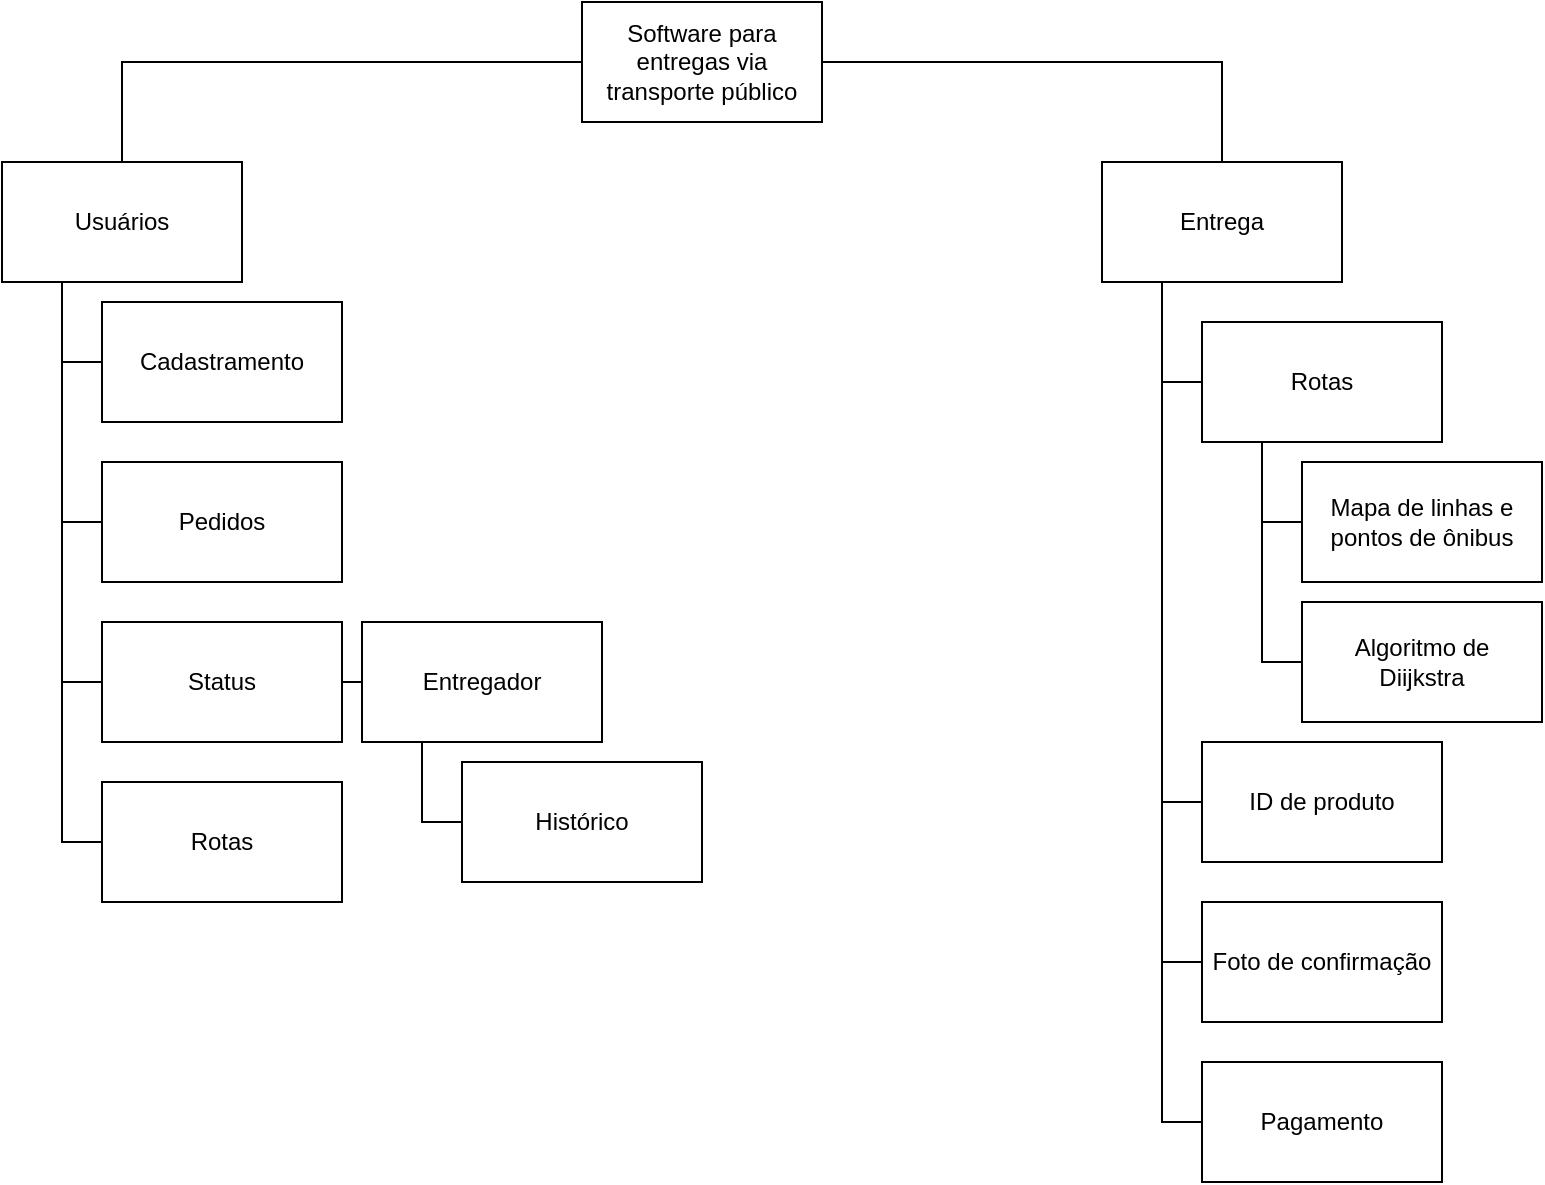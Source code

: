 <mxfile version="17.4.5" type="github">
  <diagram id="hs9ZBIwVIqsKbuHO4t1r" name="Page-1">
    <mxGraphModel dx="1038" dy="571" grid="1" gridSize="10" guides="1" tooltips="1" connect="1" arrows="1" fold="1" page="1" pageScale="1" pageWidth="827" pageHeight="1169" math="0" shadow="0">
      <root>
        <mxCell id="0" />
        <mxCell id="1" parent="0" />
        <mxCell id="kmL2_dZYYPdruxAL3Dzr-3" style="edgeStyle=orthogonalEdgeStyle;rounded=0;orthogonalLoop=1;jettySize=auto;html=1;exitX=0;exitY=0.5;exitDx=0;exitDy=0;endArrow=none;endFill=0;" edge="1" parent="1" source="kmL2_dZYYPdruxAL3Dzr-1" target="kmL2_dZYYPdruxAL3Dzr-2">
          <mxGeometry relative="1" as="geometry" />
        </mxCell>
        <mxCell id="kmL2_dZYYPdruxAL3Dzr-39" style="edgeStyle=orthogonalEdgeStyle;rounded=0;orthogonalLoop=1;jettySize=auto;html=1;exitX=1;exitY=0.5;exitDx=0;exitDy=0;entryX=0.5;entryY=0;entryDx=0;entryDy=0;endArrow=none;endFill=0;" edge="1" parent="1" source="kmL2_dZYYPdruxAL3Dzr-1" target="kmL2_dZYYPdruxAL3Dzr-14">
          <mxGeometry relative="1" as="geometry" />
        </mxCell>
        <mxCell id="kmL2_dZYYPdruxAL3Dzr-1" value="Software para&lt;br&gt;entregas via&lt;br&gt;transporte público" style="rounded=0;whiteSpace=wrap;html=1;" vertex="1" parent="1">
          <mxGeometry x="300" y="40" width="120" height="60" as="geometry" />
        </mxCell>
        <mxCell id="kmL2_dZYYPdruxAL3Dzr-9" style="edgeStyle=orthogonalEdgeStyle;rounded=0;orthogonalLoop=1;jettySize=auto;html=1;exitX=0.25;exitY=1;exitDx=0;exitDy=0;entryX=0;entryY=0.5;entryDx=0;entryDy=0;endArrow=none;endFill=0;" edge="1" parent="1" source="kmL2_dZYYPdruxAL3Dzr-2" target="kmL2_dZYYPdruxAL3Dzr-5">
          <mxGeometry relative="1" as="geometry" />
        </mxCell>
        <mxCell id="kmL2_dZYYPdruxAL3Dzr-10" style="edgeStyle=orthogonalEdgeStyle;rounded=0;orthogonalLoop=1;jettySize=auto;html=1;exitX=0.25;exitY=1;exitDx=0;exitDy=0;entryX=0;entryY=0.5;entryDx=0;entryDy=0;endArrow=none;endFill=0;" edge="1" parent="1" source="kmL2_dZYYPdruxAL3Dzr-2" target="kmL2_dZYYPdruxAL3Dzr-6">
          <mxGeometry relative="1" as="geometry" />
        </mxCell>
        <mxCell id="kmL2_dZYYPdruxAL3Dzr-20" style="edgeStyle=orthogonalEdgeStyle;rounded=0;orthogonalLoop=1;jettySize=auto;html=1;exitX=0.25;exitY=1;exitDx=0;exitDy=0;entryX=0;entryY=0.5;entryDx=0;entryDy=0;endArrow=none;endFill=0;" edge="1" parent="1" source="kmL2_dZYYPdruxAL3Dzr-2" target="kmL2_dZYYPdruxAL3Dzr-18">
          <mxGeometry relative="1" as="geometry" />
        </mxCell>
        <mxCell id="kmL2_dZYYPdruxAL3Dzr-23" style="edgeStyle=orthogonalEdgeStyle;rounded=0;orthogonalLoop=1;jettySize=auto;html=1;exitX=0.25;exitY=1;exitDx=0;exitDy=0;entryX=0;entryY=0.5;entryDx=0;entryDy=0;endArrow=none;endFill=0;" edge="1" parent="1" source="kmL2_dZYYPdruxAL3Dzr-2" target="kmL2_dZYYPdruxAL3Dzr-22">
          <mxGeometry relative="1" as="geometry" />
        </mxCell>
        <mxCell id="kmL2_dZYYPdruxAL3Dzr-2" value="Usuários" style="rounded=0;whiteSpace=wrap;html=1;" vertex="1" parent="1">
          <mxGeometry x="10" y="120" width="120" height="60" as="geometry" />
        </mxCell>
        <mxCell id="kmL2_dZYYPdruxAL3Dzr-5" value="Cadastramento" style="rounded=0;whiteSpace=wrap;html=1;" vertex="1" parent="1">
          <mxGeometry x="60" y="190" width="120" height="60" as="geometry" />
        </mxCell>
        <mxCell id="kmL2_dZYYPdruxAL3Dzr-11" style="edgeStyle=orthogonalEdgeStyle;rounded=0;orthogonalLoop=1;jettySize=auto;html=1;exitX=1;exitY=0.5;exitDx=0;exitDy=0;entryX=0;entryY=0.5;entryDx=0;entryDy=0;endArrow=none;endFill=0;" edge="1" parent="1" source="kmL2_dZYYPdruxAL3Dzr-6" target="kmL2_dZYYPdruxAL3Dzr-8">
          <mxGeometry relative="1" as="geometry" />
        </mxCell>
        <mxCell id="kmL2_dZYYPdruxAL3Dzr-6" value="Status" style="rounded=0;whiteSpace=wrap;html=1;" vertex="1" parent="1">
          <mxGeometry x="60" y="350" width="120" height="60" as="geometry" />
        </mxCell>
        <mxCell id="kmL2_dZYYPdruxAL3Dzr-13" style="edgeStyle=orthogonalEdgeStyle;rounded=0;orthogonalLoop=1;jettySize=auto;html=1;exitX=0.25;exitY=1;exitDx=0;exitDy=0;entryX=0;entryY=0.5;entryDx=0;entryDy=0;endArrow=none;endFill=0;" edge="1" parent="1" source="kmL2_dZYYPdruxAL3Dzr-8" target="kmL2_dZYYPdruxAL3Dzr-12">
          <mxGeometry relative="1" as="geometry" />
        </mxCell>
        <mxCell id="kmL2_dZYYPdruxAL3Dzr-8" value="Entregador" style="rounded=0;whiteSpace=wrap;html=1;" vertex="1" parent="1">
          <mxGeometry x="190" y="350" width="120" height="60" as="geometry" />
        </mxCell>
        <mxCell id="kmL2_dZYYPdruxAL3Dzr-12" value="Histórico" style="rounded=0;whiteSpace=wrap;html=1;" vertex="1" parent="1">
          <mxGeometry x="240" y="420" width="120" height="60" as="geometry" />
        </mxCell>
        <mxCell id="kmL2_dZYYPdruxAL3Dzr-21" style="edgeStyle=orthogonalEdgeStyle;rounded=0;orthogonalLoop=1;jettySize=auto;html=1;exitX=0.25;exitY=1;exitDx=0;exitDy=0;entryX=0;entryY=0.5;entryDx=0;entryDy=0;endArrow=none;endFill=0;" edge="1" parent="1" source="kmL2_dZYYPdruxAL3Dzr-14" target="kmL2_dZYYPdruxAL3Dzr-19">
          <mxGeometry relative="1" as="geometry" />
        </mxCell>
        <mxCell id="kmL2_dZYYPdruxAL3Dzr-25" style="edgeStyle=orthogonalEdgeStyle;rounded=0;orthogonalLoop=1;jettySize=auto;html=1;exitX=0.25;exitY=1;exitDx=0;exitDy=0;entryX=0;entryY=0.5;entryDx=0;entryDy=0;endArrow=none;endFill=0;" edge="1" parent="1" source="kmL2_dZYYPdruxAL3Dzr-14" target="kmL2_dZYYPdruxAL3Dzr-24">
          <mxGeometry relative="1" as="geometry" />
        </mxCell>
        <mxCell id="kmL2_dZYYPdruxAL3Dzr-27" style="edgeStyle=orthogonalEdgeStyle;rounded=0;orthogonalLoop=1;jettySize=auto;html=1;exitX=0.25;exitY=1;exitDx=0;exitDy=0;entryX=0;entryY=0.5;entryDx=0;entryDy=0;endArrow=none;endFill=0;" edge="1" parent="1" source="kmL2_dZYYPdruxAL3Dzr-14" target="kmL2_dZYYPdruxAL3Dzr-26">
          <mxGeometry relative="1" as="geometry" />
        </mxCell>
        <mxCell id="kmL2_dZYYPdruxAL3Dzr-31" style="edgeStyle=orthogonalEdgeStyle;rounded=0;orthogonalLoop=1;jettySize=auto;html=1;exitX=0.25;exitY=1;exitDx=0;exitDy=0;entryX=0;entryY=0.5;entryDx=0;entryDy=0;endArrow=none;endFill=0;" edge="1" parent="1" source="kmL2_dZYYPdruxAL3Dzr-14" target="kmL2_dZYYPdruxAL3Dzr-30">
          <mxGeometry relative="1" as="geometry" />
        </mxCell>
        <mxCell id="kmL2_dZYYPdruxAL3Dzr-14" value="Entrega" style="rounded=0;whiteSpace=wrap;html=1;" vertex="1" parent="1">
          <mxGeometry x="560" y="120" width="120" height="60" as="geometry" />
        </mxCell>
        <mxCell id="kmL2_dZYYPdruxAL3Dzr-18" value="Rotas" style="rounded=0;whiteSpace=wrap;html=1;" vertex="1" parent="1">
          <mxGeometry x="60" y="430" width="120" height="60" as="geometry" />
        </mxCell>
        <mxCell id="kmL2_dZYYPdruxAL3Dzr-42" style="edgeStyle=orthogonalEdgeStyle;rounded=0;orthogonalLoop=1;jettySize=auto;html=1;exitX=0.25;exitY=1;exitDx=0;exitDy=0;entryX=0;entryY=0.5;entryDx=0;entryDy=0;endArrow=none;endFill=0;" edge="1" parent="1" source="kmL2_dZYYPdruxAL3Dzr-19" target="kmL2_dZYYPdruxAL3Dzr-32">
          <mxGeometry relative="1" as="geometry" />
        </mxCell>
        <mxCell id="kmL2_dZYYPdruxAL3Dzr-43" style="edgeStyle=orthogonalEdgeStyle;rounded=0;orthogonalLoop=1;jettySize=auto;html=1;exitX=0.25;exitY=1;exitDx=0;exitDy=0;entryX=0;entryY=0.5;entryDx=0;entryDy=0;endArrow=none;endFill=0;" edge="1" parent="1" source="kmL2_dZYYPdruxAL3Dzr-19" target="kmL2_dZYYPdruxAL3Dzr-34">
          <mxGeometry relative="1" as="geometry" />
        </mxCell>
        <mxCell id="kmL2_dZYYPdruxAL3Dzr-19" value="Rotas" style="rounded=0;whiteSpace=wrap;html=1;" vertex="1" parent="1">
          <mxGeometry x="610" y="200" width="120" height="60" as="geometry" />
        </mxCell>
        <mxCell id="kmL2_dZYYPdruxAL3Dzr-22" value="Pedidos" style="rounded=0;whiteSpace=wrap;html=1;" vertex="1" parent="1">
          <mxGeometry x="60" y="270" width="120" height="60" as="geometry" />
        </mxCell>
        <mxCell id="kmL2_dZYYPdruxAL3Dzr-24" value="ID de produto" style="rounded=0;whiteSpace=wrap;html=1;" vertex="1" parent="1">
          <mxGeometry x="610" y="410" width="120" height="60" as="geometry" />
        </mxCell>
        <mxCell id="kmL2_dZYYPdruxAL3Dzr-26" value="Foto de confirmação" style="rounded=0;whiteSpace=wrap;html=1;" vertex="1" parent="1">
          <mxGeometry x="610" y="490" width="120" height="60" as="geometry" />
        </mxCell>
        <mxCell id="kmL2_dZYYPdruxAL3Dzr-30" value="Pagamento" style="rounded=0;whiteSpace=wrap;html=1;" vertex="1" parent="1">
          <mxGeometry x="610" y="570" width="120" height="60" as="geometry" />
        </mxCell>
        <mxCell id="kmL2_dZYYPdruxAL3Dzr-32" value="Mapa de linhas e pontos de ônibus" style="rounded=0;whiteSpace=wrap;html=1;" vertex="1" parent="1">
          <mxGeometry x="660" y="270" width="120" height="60" as="geometry" />
        </mxCell>
        <mxCell id="kmL2_dZYYPdruxAL3Dzr-34" value="Algoritmo de &lt;br&gt;Diijkstra" style="rounded=0;whiteSpace=wrap;html=1;" vertex="1" parent="1">
          <mxGeometry x="660" y="340" width="120" height="60" as="geometry" />
        </mxCell>
      </root>
    </mxGraphModel>
  </diagram>
</mxfile>
